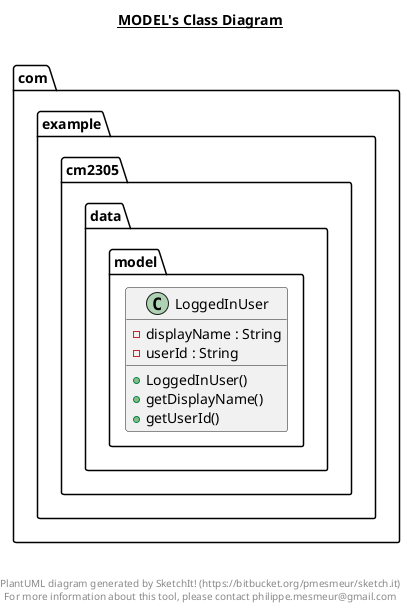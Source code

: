 @startuml

title __MODEL's Class Diagram__\n

  namespace com.example.cm2305 {
    namespace data {
      namespace model {
        class com.example.cm2305.data.model.LoggedInUser {
            - displayName : String
            - userId : String
            + LoggedInUser()
            + getDisplayName()
            + getUserId()
        }
      }
    }
  }
  



right footer


PlantUML diagram generated by SketchIt! (https://bitbucket.org/pmesmeur/sketch.it)
For more information about this tool, please contact philippe.mesmeur@gmail.com
endfooter

@enduml

